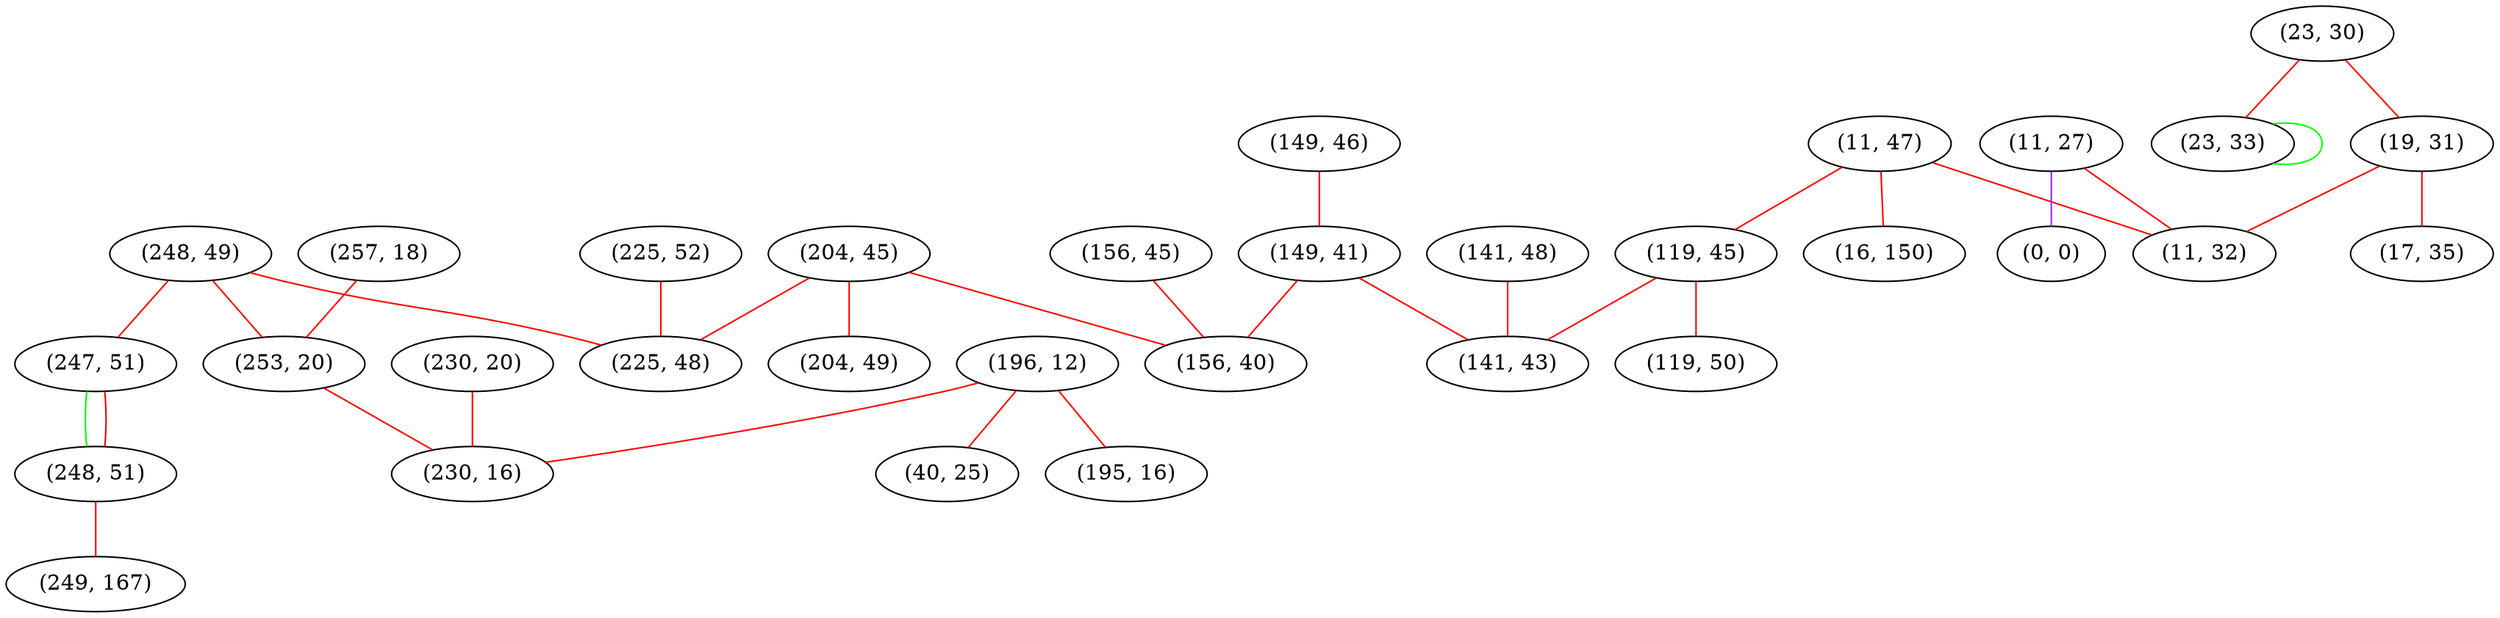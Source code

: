 graph "" {
"(204, 45)";
"(204, 49)";
"(156, 45)";
"(11, 47)";
"(248, 49)";
"(225, 52)";
"(149, 46)";
"(247, 51)";
"(23, 30)";
"(16, 150)";
"(257, 18)";
"(225, 48)";
"(149, 41)";
"(11, 27)";
"(119, 45)";
"(119, 50)";
"(248, 51)";
"(0, 0)";
"(253, 20)";
"(141, 48)";
"(249, 167)";
"(230, 20)";
"(196, 12)";
"(230, 16)";
"(141, 43)";
"(40, 25)";
"(19, 31)";
"(156, 40)";
"(11, 32)";
"(17, 35)";
"(23, 33)";
"(195, 16)";
"(204, 45)" -- "(225, 48)"  [color=red, key=0, weight=1];
"(204, 45)" -- "(204, 49)"  [color=red, key=0, weight=1];
"(204, 45)" -- "(156, 40)"  [color=red, key=0, weight=1];
"(156, 45)" -- "(156, 40)"  [color=red, key=0, weight=1];
"(11, 47)" -- "(11, 32)"  [color=red, key=0, weight=1];
"(11, 47)" -- "(16, 150)"  [color=red, key=0, weight=1];
"(11, 47)" -- "(119, 45)"  [color=red, key=0, weight=1];
"(248, 49)" -- "(247, 51)"  [color=red, key=0, weight=1];
"(248, 49)" -- "(225, 48)"  [color=red, key=0, weight=1];
"(248, 49)" -- "(253, 20)"  [color=red, key=0, weight=1];
"(225, 52)" -- "(225, 48)"  [color=red, key=0, weight=1];
"(149, 46)" -- "(149, 41)"  [color=red, key=0, weight=1];
"(247, 51)" -- "(248, 51)"  [color=green, key=0, weight=2];
"(247, 51)" -- "(248, 51)"  [color=red, key=1, weight=1];
"(23, 30)" -- "(19, 31)"  [color=red, key=0, weight=1];
"(23, 30)" -- "(23, 33)"  [color=red, key=0, weight=1];
"(257, 18)" -- "(253, 20)"  [color=red, key=0, weight=1];
"(149, 41)" -- "(156, 40)"  [color=red, key=0, weight=1];
"(149, 41)" -- "(141, 43)"  [color=red, key=0, weight=1];
"(11, 27)" -- "(11, 32)"  [color=red, key=0, weight=1];
"(11, 27)" -- "(0, 0)"  [color=purple, key=0, weight=4];
"(119, 45)" -- "(119, 50)"  [color=red, key=0, weight=1];
"(119, 45)" -- "(141, 43)"  [color=red, key=0, weight=1];
"(248, 51)" -- "(249, 167)"  [color=red, key=0, weight=1];
"(253, 20)" -- "(230, 16)"  [color=red, key=0, weight=1];
"(141, 48)" -- "(141, 43)"  [color=red, key=0, weight=1];
"(230, 20)" -- "(230, 16)"  [color=red, key=0, weight=1];
"(196, 12)" -- "(195, 16)"  [color=red, key=0, weight=1];
"(196, 12)" -- "(40, 25)"  [color=red, key=0, weight=1];
"(196, 12)" -- "(230, 16)"  [color=red, key=0, weight=1];
"(19, 31)" -- "(11, 32)"  [color=red, key=0, weight=1];
"(19, 31)" -- "(17, 35)"  [color=red, key=0, weight=1];
"(23, 33)" -- "(23, 33)"  [color=green, key=0, weight=2];
}
